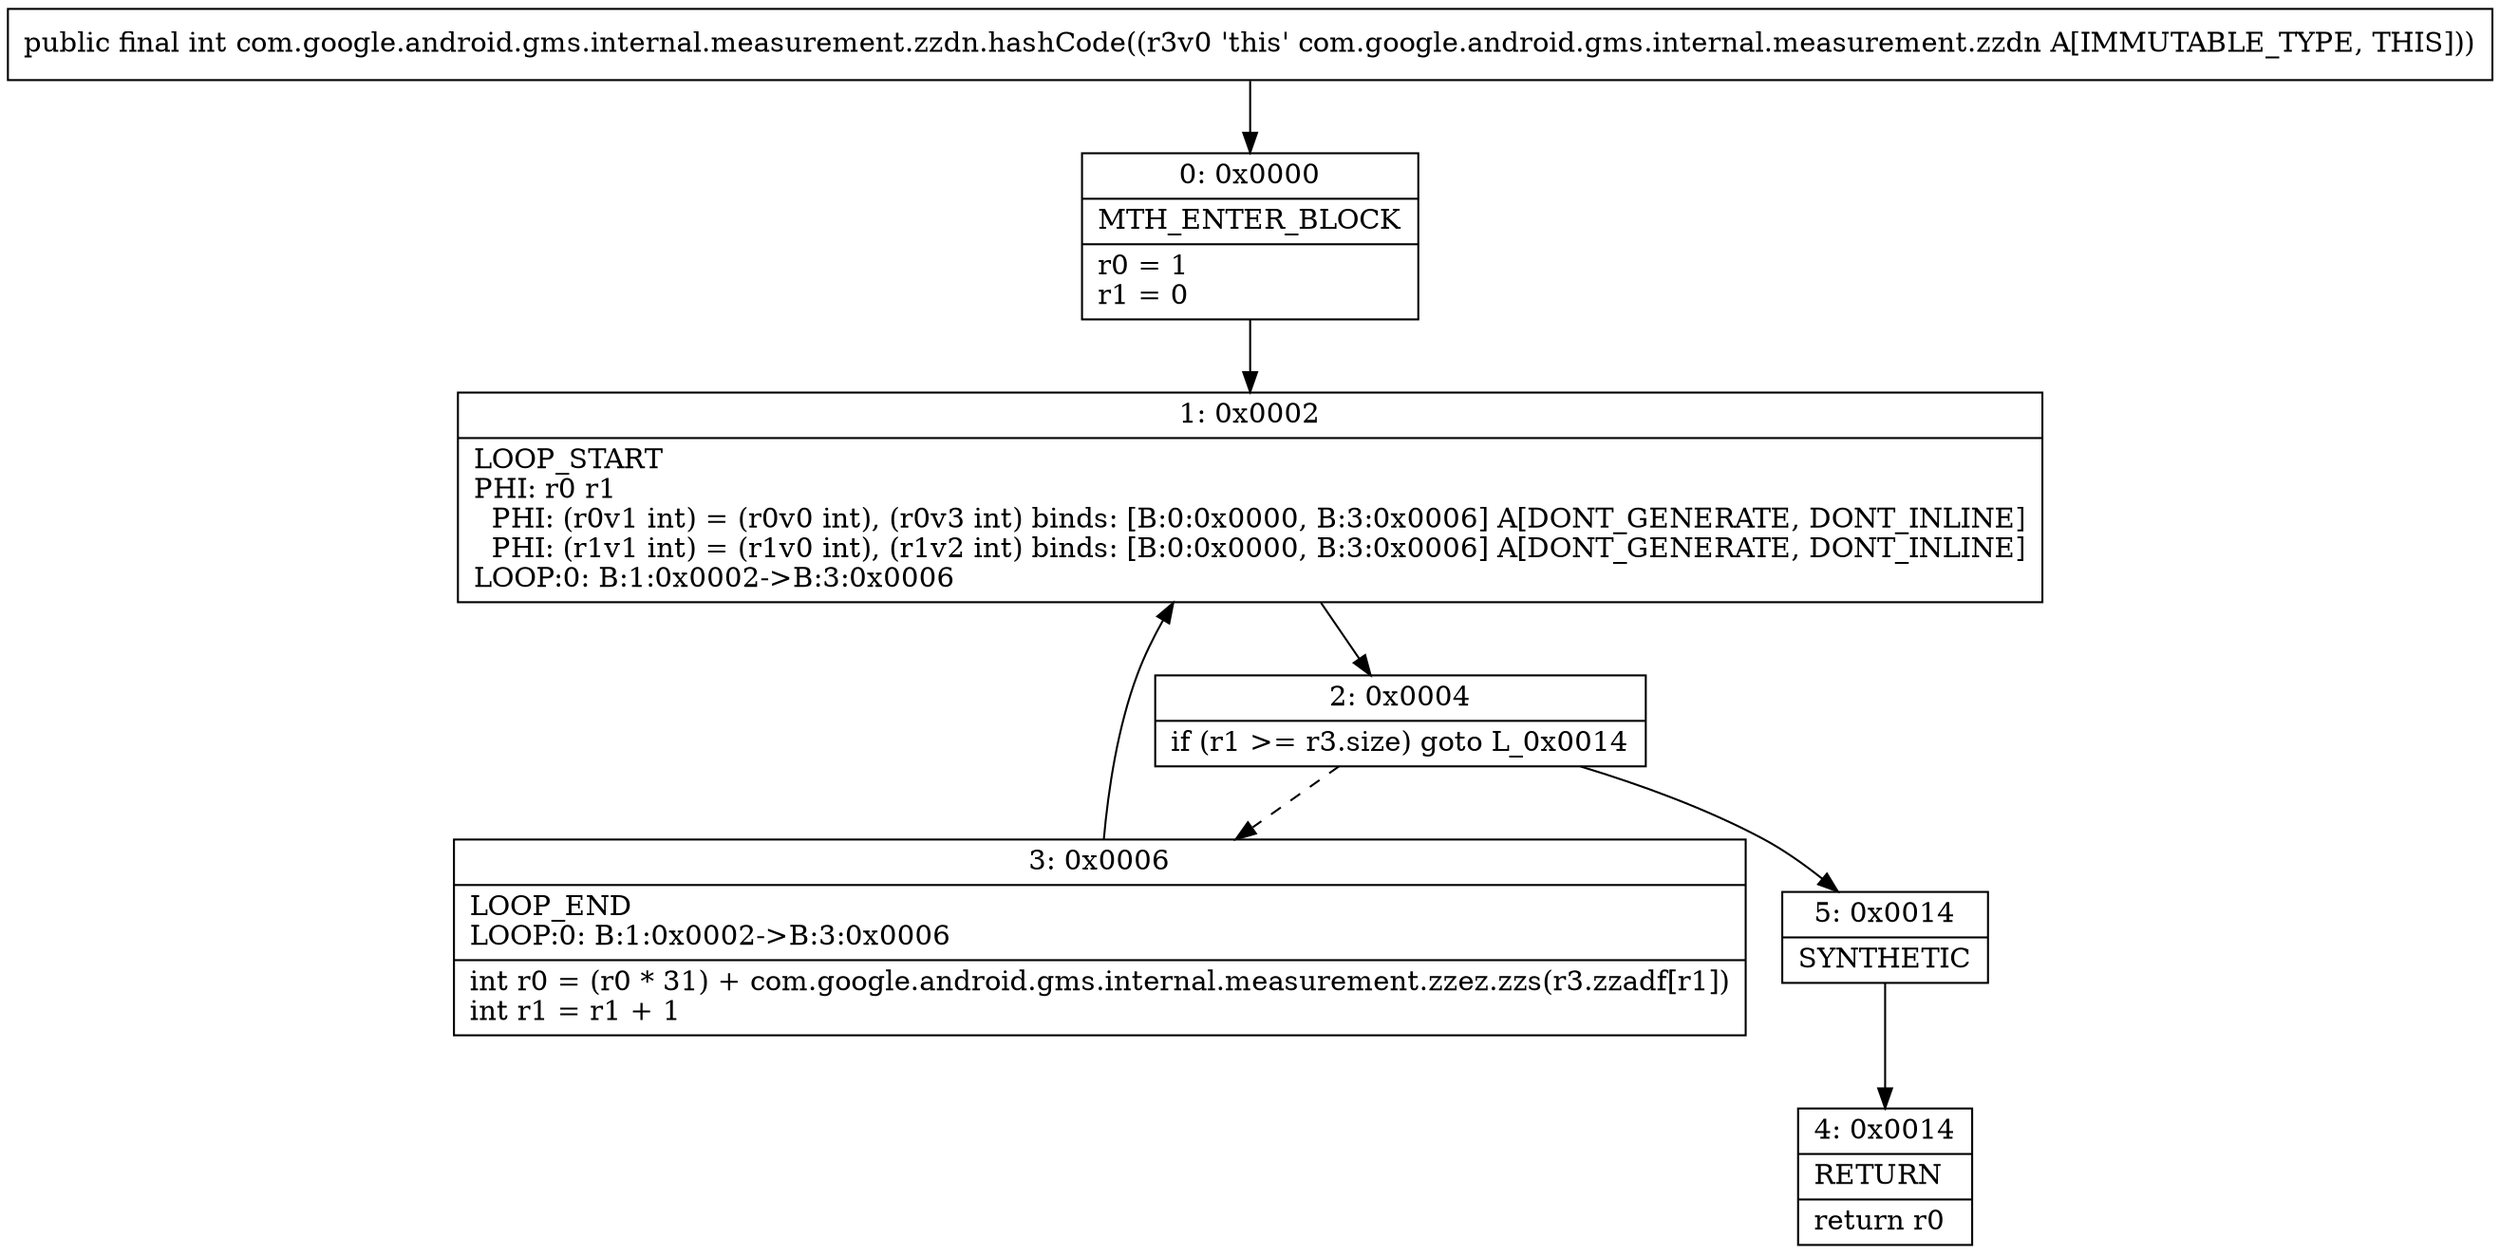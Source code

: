 digraph "CFG forcom.google.android.gms.internal.measurement.zzdn.hashCode()I" {
Node_0 [shape=record,label="{0\:\ 0x0000|MTH_ENTER_BLOCK\l|r0 = 1\lr1 = 0\l}"];
Node_1 [shape=record,label="{1\:\ 0x0002|LOOP_START\lPHI: r0 r1 \l  PHI: (r0v1 int) = (r0v0 int), (r0v3 int) binds: [B:0:0x0000, B:3:0x0006] A[DONT_GENERATE, DONT_INLINE]\l  PHI: (r1v1 int) = (r1v0 int), (r1v2 int) binds: [B:0:0x0000, B:3:0x0006] A[DONT_GENERATE, DONT_INLINE]\lLOOP:0: B:1:0x0002\-\>B:3:0x0006\l}"];
Node_2 [shape=record,label="{2\:\ 0x0004|if (r1 \>= r3.size) goto L_0x0014\l}"];
Node_3 [shape=record,label="{3\:\ 0x0006|LOOP_END\lLOOP:0: B:1:0x0002\-\>B:3:0x0006\l|int r0 = (r0 * 31) + com.google.android.gms.internal.measurement.zzez.zzs(r3.zzadf[r1])\lint r1 = r1 + 1\l}"];
Node_4 [shape=record,label="{4\:\ 0x0014|RETURN\l|return r0\l}"];
Node_5 [shape=record,label="{5\:\ 0x0014|SYNTHETIC\l}"];
MethodNode[shape=record,label="{public final int com.google.android.gms.internal.measurement.zzdn.hashCode((r3v0 'this' com.google.android.gms.internal.measurement.zzdn A[IMMUTABLE_TYPE, THIS])) }"];
MethodNode -> Node_0;
Node_0 -> Node_1;
Node_1 -> Node_2;
Node_2 -> Node_3[style=dashed];
Node_2 -> Node_5;
Node_3 -> Node_1;
Node_5 -> Node_4;
}


